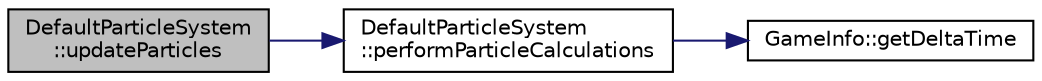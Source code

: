 digraph "DefaultParticleSystem::updateParticles"
{
 // INTERACTIVE_SVG=YES
 // LATEX_PDF_SIZE
  edge [fontname="Helvetica",fontsize="10",labelfontname="Helvetica",labelfontsize="10"];
  node [fontname="Helvetica",fontsize="10",shape=record];
  rankdir="LR";
  Node1 [label="DefaultParticleSystem\l::updateParticles",height=0.2,width=0.4,color="black", fillcolor="grey75", style="filled", fontcolor="black",tooltip=" "];
  Node1 -> Node2 [color="midnightblue",fontsize="10",style="solid",fontname="Helvetica"];
  Node2 [label="DefaultParticleSystem\l::performParticleCalculations",height=0.2,width=0.4,color="black", fillcolor="white", style="filled",URL="$df/d86/class_default_particle_system.html#a27c707a1f76448433785ce06a0f5152c",tooltip=" "];
  Node2 -> Node3 [color="midnightblue",fontsize="10",style="solid",fontname="Helvetica"];
  Node3 [label="GameInfo::getDeltaTime",height=0.2,width=0.4,color="black", fillcolor="white", style="filled",URL="$d4/d58/namespace_game_info.html#aa6186a79a90a3fcd2556c4282b20a077",tooltip=" "];
}
